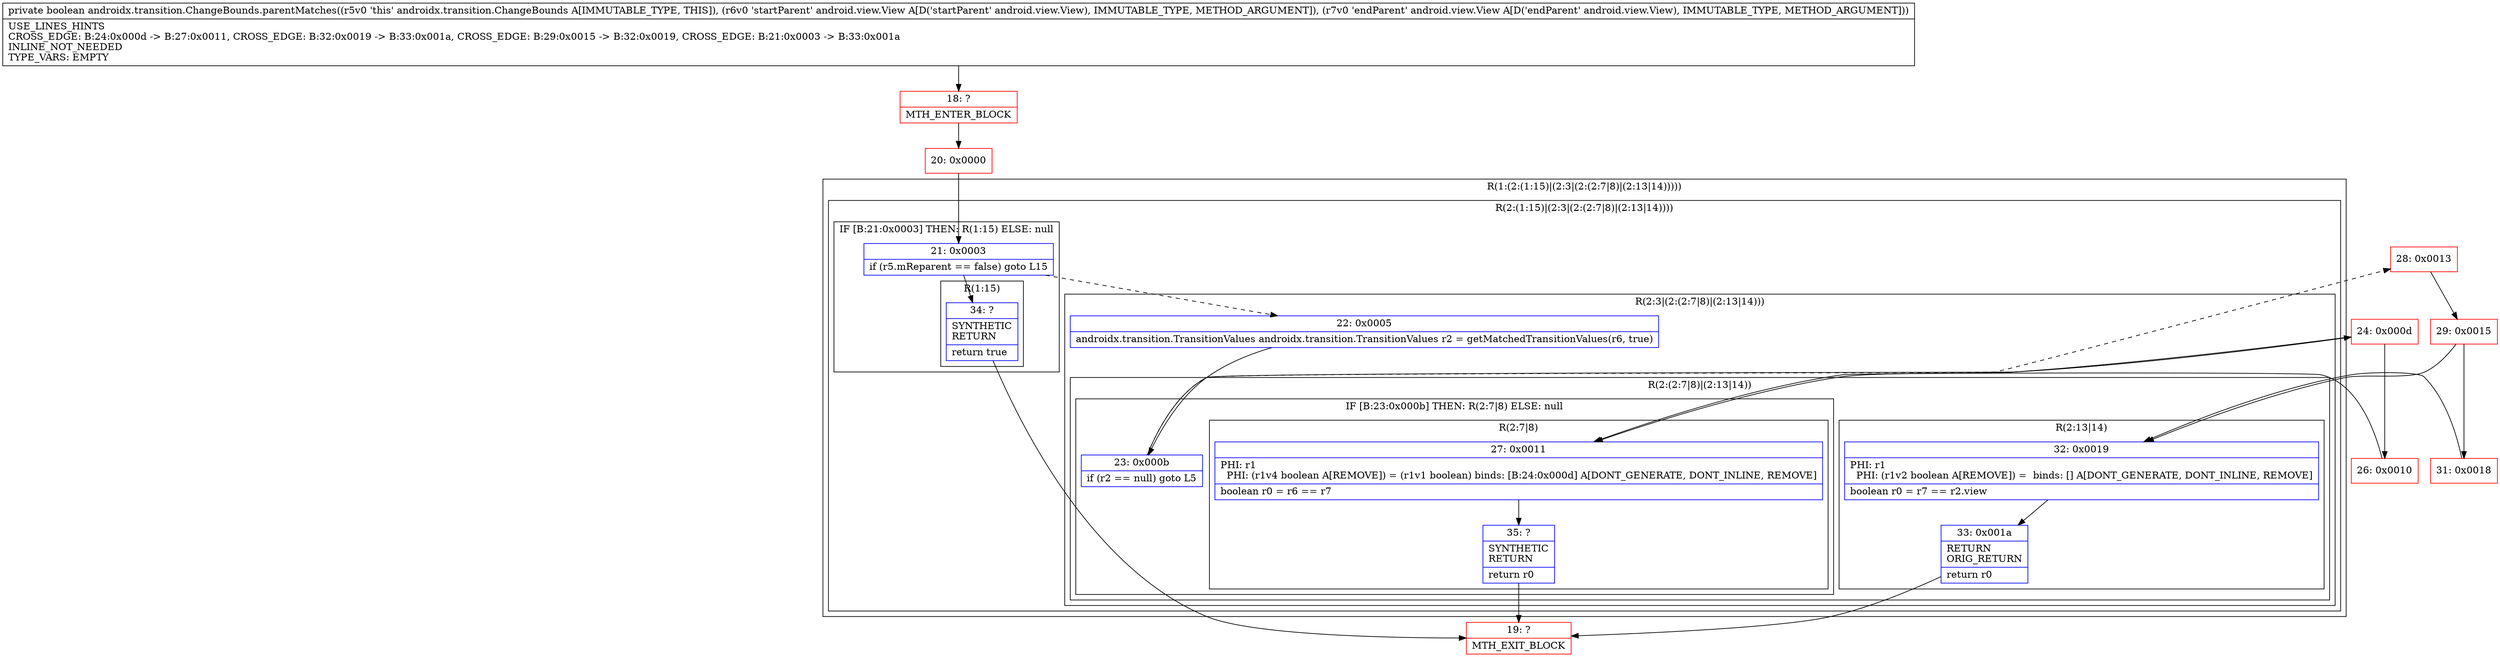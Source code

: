 digraph "CFG forandroidx.transition.ChangeBounds.parentMatches(Landroid\/view\/View;Landroid\/view\/View;)Z" {
subgraph cluster_Region_228353785 {
label = "R(1:(2:(1:15)|(2:3|(2:(2:7|8)|(2:13|14)))))";
node [shape=record,color=blue];
subgraph cluster_Region_1187191469 {
label = "R(2:(1:15)|(2:3|(2:(2:7|8)|(2:13|14))))";
node [shape=record,color=blue];
subgraph cluster_IfRegion_1426358125 {
label = "IF [B:21:0x0003] THEN: R(1:15) ELSE: null";
node [shape=record,color=blue];
Node_21 [shape=record,label="{21\:\ 0x0003|if (r5.mReparent == false) goto L15\l}"];
subgraph cluster_Region_304559093 {
label = "R(1:15)";
node [shape=record,color=blue];
Node_34 [shape=record,label="{34\:\ ?|SYNTHETIC\lRETURN\l|return true\l}"];
}
}
subgraph cluster_Region_762467534 {
label = "R(2:3|(2:(2:7|8)|(2:13|14)))";
node [shape=record,color=blue];
Node_22 [shape=record,label="{22\:\ 0x0005|androidx.transition.TransitionValues androidx.transition.TransitionValues r2 = getMatchedTransitionValues(r6, true)\l}"];
subgraph cluster_Region_2095195366 {
label = "R(2:(2:7|8)|(2:13|14))";
node [shape=record,color=blue];
subgraph cluster_IfRegion_698995956 {
label = "IF [B:23:0x000b] THEN: R(2:7|8) ELSE: null";
node [shape=record,color=blue];
Node_23 [shape=record,label="{23\:\ 0x000b|if (r2 == null) goto L5\l}"];
subgraph cluster_Region_880690596 {
label = "R(2:7|8)";
node [shape=record,color=blue];
Node_27 [shape=record,label="{27\:\ 0x0011|PHI: r1 \l  PHI: (r1v4 boolean A[REMOVE]) = (r1v1 boolean) binds: [B:24:0x000d] A[DONT_GENERATE, DONT_INLINE, REMOVE]\l|boolean r0 = r6 == r7\l}"];
Node_35 [shape=record,label="{35\:\ ?|SYNTHETIC\lRETURN\l|return r0\l}"];
}
}
subgraph cluster_Region_423889784 {
label = "R(2:13|14)";
node [shape=record,color=blue];
Node_32 [shape=record,label="{32\:\ 0x0019|PHI: r1 \l  PHI: (r1v2 boolean A[REMOVE]) =  binds: [] A[DONT_GENERATE, DONT_INLINE, REMOVE]\l|boolean r0 = r7 == r2.view\l}"];
Node_33 [shape=record,label="{33\:\ 0x001a|RETURN\lORIG_RETURN\l|return r0\l}"];
}
}
}
}
}
Node_18 [shape=record,color=red,label="{18\:\ ?|MTH_ENTER_BLOCK\l}"];
Node_20 [shape=record,color=red,label="{20\:\ 0x0000}"];
Node_24 [shape=record,color=red,label="{24\:\ 0x000d}"];
Node_26 [shape=record,color=red,label="{26\:\ 0x0010}"];
Node_19 [shape=record,color=red,label="{19\:\ ?|MTH_EXIT_BLOCK\l}"];
Node_28 [shape=record,color=red,label="{28\:\ 0x0013}"];
Node_29 [shape=record,color=red,label="{29\:\ 0x0015}"];
Node_31 [shape=record,color=red,label="{31\:\ 0x0018}"];
MethodNode[shape=record,label="{private boolean androidx.transition.ChangeBounds.parentMatches((r5v0 'this' androidx.transition.ChangeBounds A[IMMUTABLE_TYPE, THIS]), (r6v0 'startParent' android.view.View A[D('startParent' android.view.View), IMMUTABLE_TYPE, METHOD_ARGUMENT]), (r7v0 'endParent' android.view.View A[D('endParent' android.view.View), IMMUTABLE_TYPE, METHOD_ARGUMENT]))  | USE_LINES_HINTS\lCROSS_EDGE: B:24:0x000d \-\> B:27:0x0011, CROSS_EDGE: B:32:0x0019 \-\> B:33:0x001a, CROSS_EDGE: B:29:0x0015 \-\> B:32:0x0019, CROSS_EDGE: B:21:0x0003 \-\> B:33:0x001a\lINLINE_NOT_NEEDED\lTYPE_VARS: EMPTY\l}"];
MethodNode -> Node_18;Node_21 -> Node_22[style=dashed];
Node_21 -> Node_34;
Node_34 -> Node_19;
Node_22 -> Node_23;
Node_23 -> Node_24;
Node_23 -> Node_28[style=dashed];
Node_27 -> Node_35;
Node_35 -> Node_19;
Node_32 -> Node_33;
Node_33 -> Node_19;
Node_18 -> Node_20;
Node_20 -> Node_21;
Node_24 -> Node_26;
Node_24 -> Node_27;
Node_26 -> Node_27;
Node_28 -> Node_29;
Node_29 -> Node_31;
Node_29 -> Node_32;
Node_31 -> Node_32;
}

